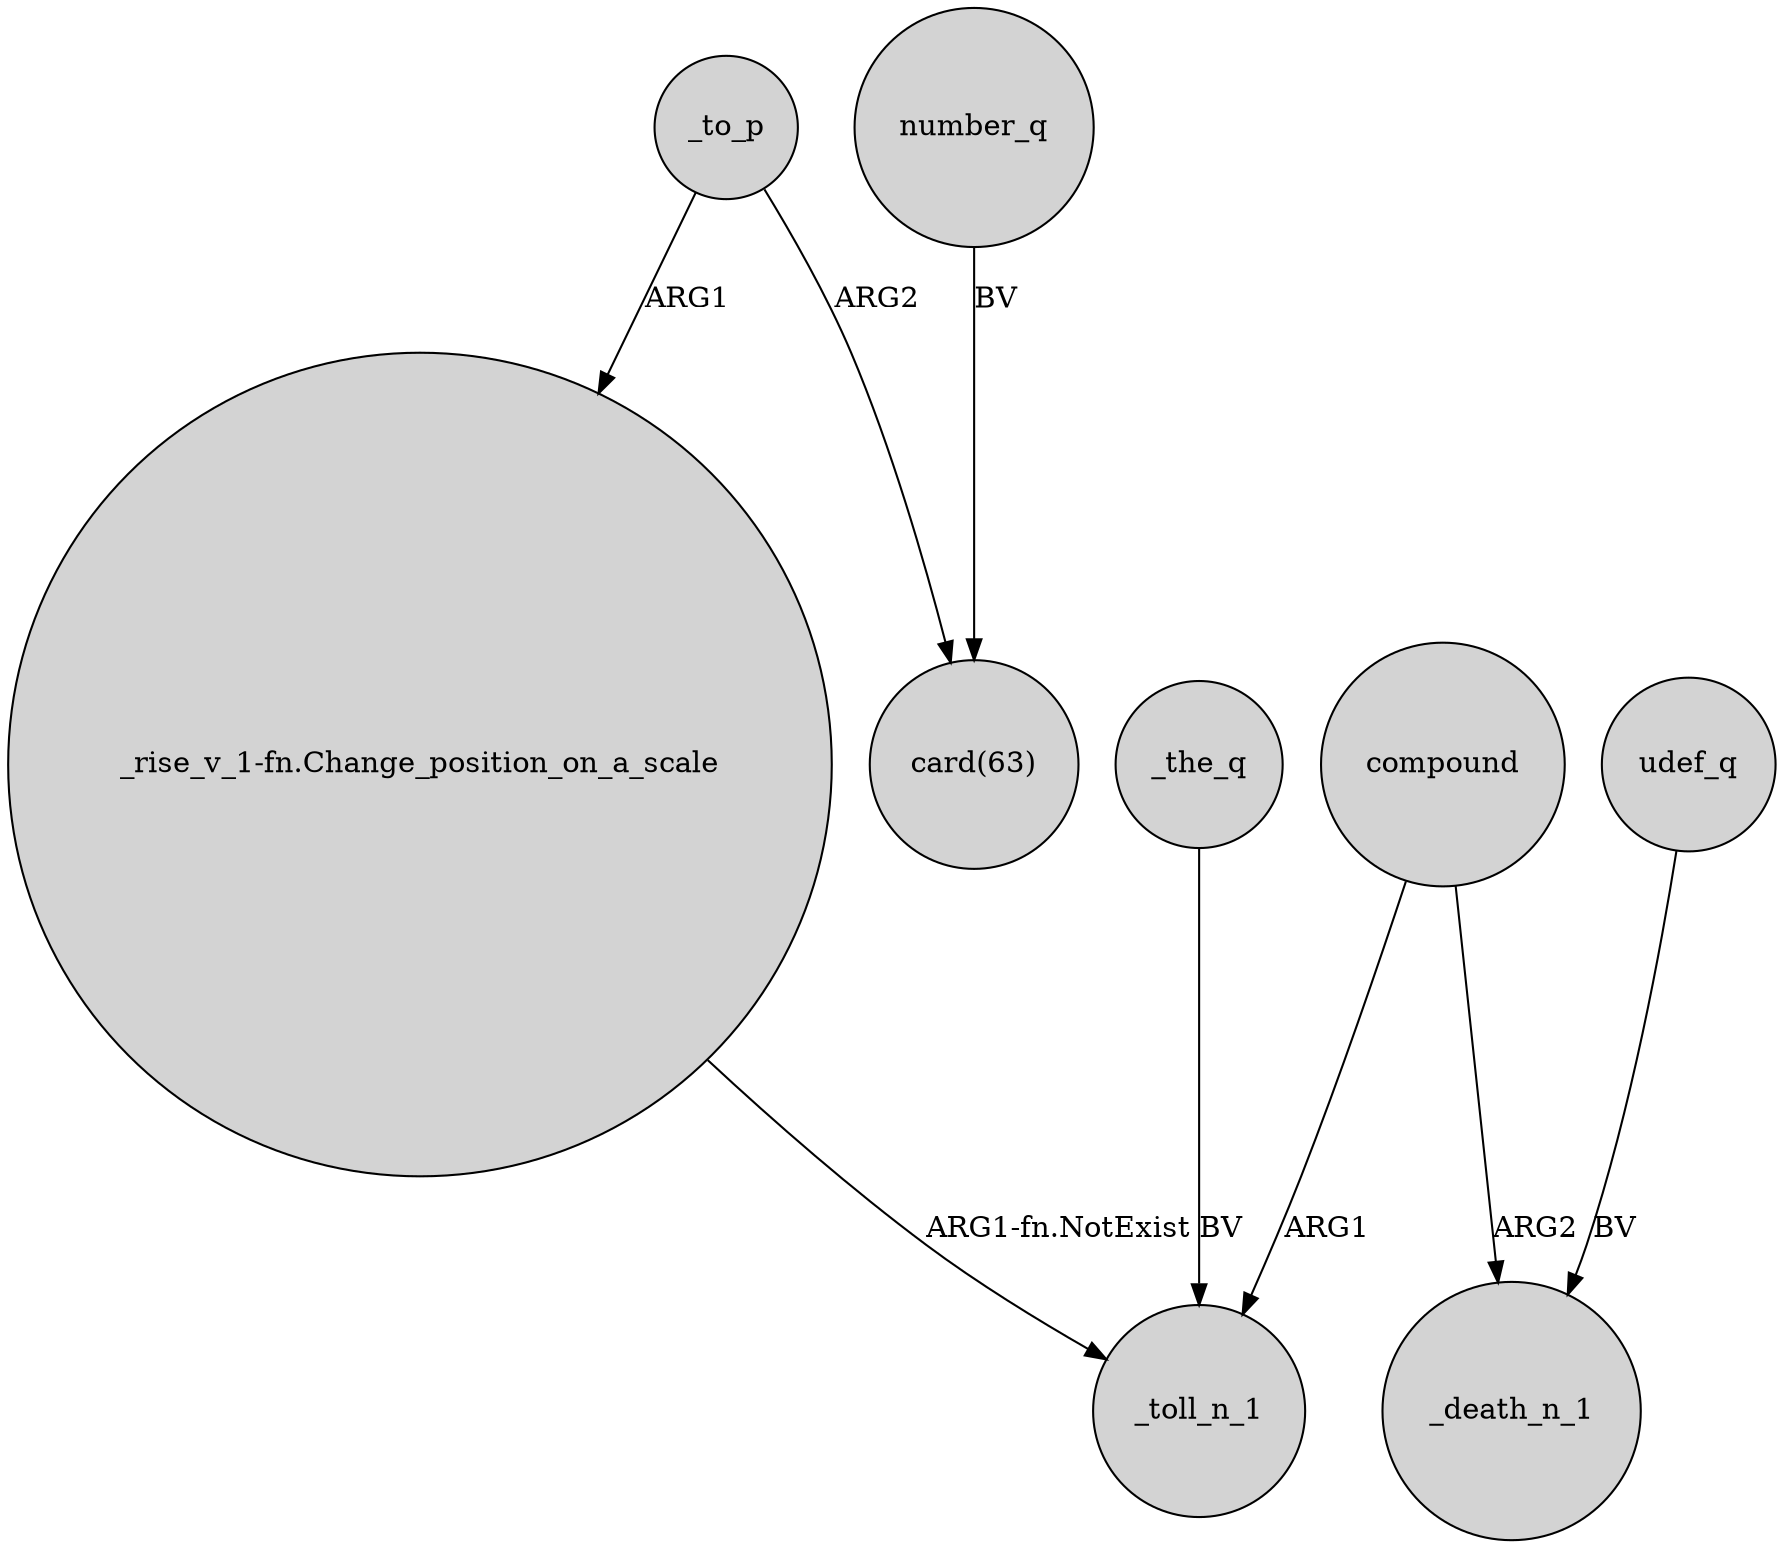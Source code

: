 digraph {
	node [shape=circle style=filled]
	_to_p -> "card(63)" [label=ARG2]
	udef_q -> _death_n_1 [label=BV]
	number_q -> "card(63)" [label=BV]
	compound -> _toll_n_1 [label=ARG1]
	"_rise_v_1-fn.Change_position_on_a_scale" -> _toll_n_1 [label="ARG1-fn.NotExist"]
	_to_p -> "_rise_v_1-fn.Change_position_on_a_scale" [label=ARG1]
	_the_q -> _toll_n_1 [label=BV]
	compound -> _death_n_1 [label=ARG2]
}
